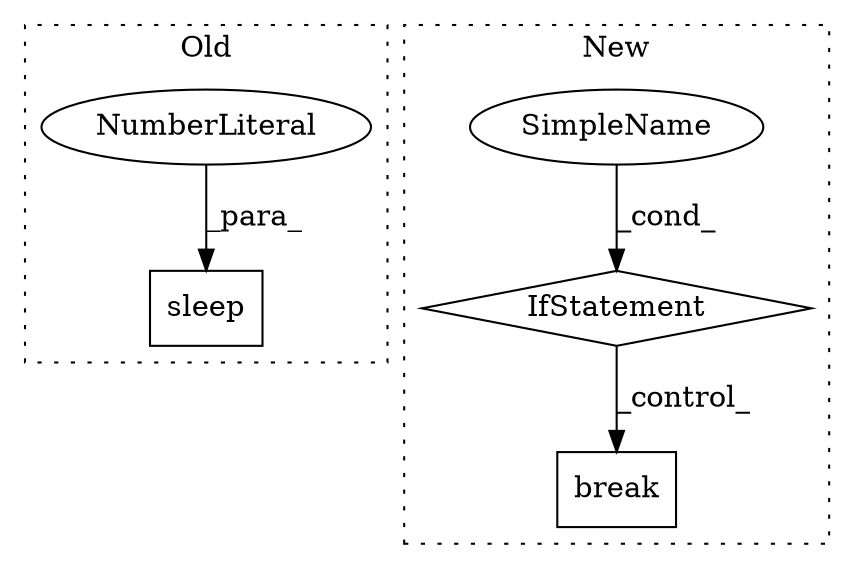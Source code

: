 digraph G {
subgraph cluster0 {
1 [label="sleep" a="32" s="1733,1742" l="6,1" shape="box"];
5 [label="NumberLiteral" a="34" s="1739" l="3" shape="ellipse"];
label = "Old";
style="dotted";
}
subgraph cluster1 {
2 [label="break" a="10" s="1811" l="6" shape="box"];
3 [label="IfStatement" a="25" s="1742,1769" l="4,2" shape="diamond"];
4 [label="SimpleName" a="42" s="" l="" shape="ellipse"];
label = "New";
style="dotted";
}
3 -> 2 [label="_control_"];
4 -> 3 [label="_cond_"];
5 -> 1 [label="_para_"];
}